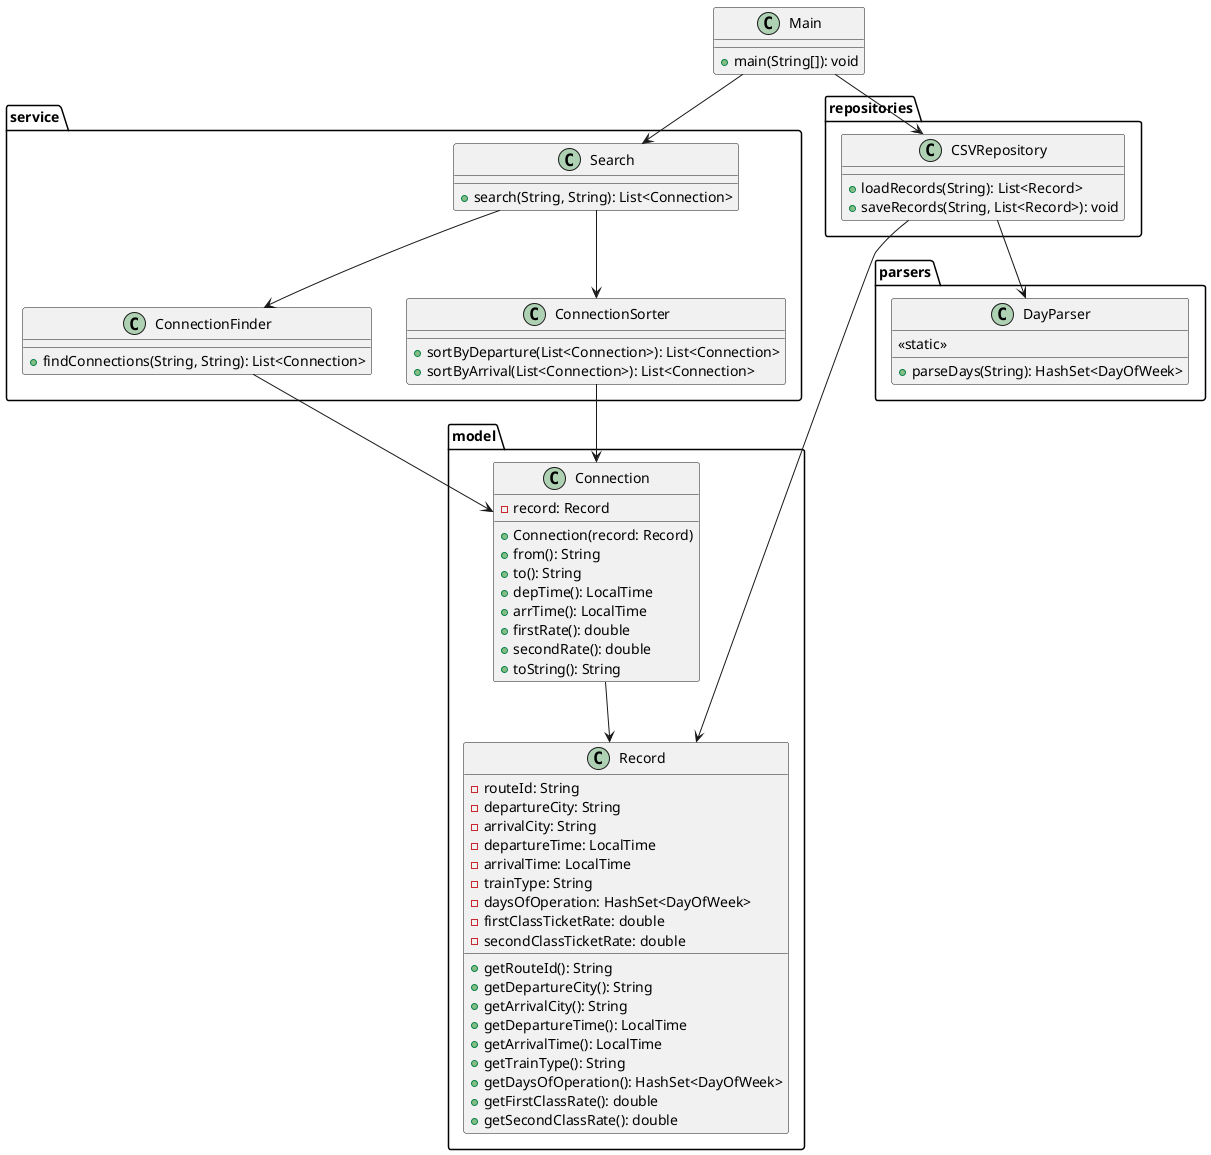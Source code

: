 @startuml

package model {
    class Record {
        - routeId: String
        - departureCity: String
        - arrivalCity: String
        - departureTime: LocalTime
        - arrivalTime: LocalTime
        - trainType: String
        - daysOfOperation: HashSet<DayOfWeek>
        - firstClassTicketRate: double
        - secondClassTicketRate: double
        + getRouteId(): String
        + getDepartureCity(): String
        + getArrivalCity(): String
        + getDepartureTime(): LocalTime
        + getArrivalTime(): LocalTime
        + getTrainType(): String
        + getDaysOfOperation(): HashSet<DayOfWeek>
        + getFirstClassRate(): double
        + getSecondClassRate(): double
    }
    class Connection {
        - record: Record
        + Connection(record: Record)
        + from(): String
        + to(): String
        + depTime(): LocalTime
        + arrTime(): LocalTime
        + firstRate(): double
        + secondRate(): double
        + toString(): String
    }
}

package parsers {
    class DayParser {
        + parseDays(String): HashSet<DayOfWeek>
        <<static>>
    }
}

package repositories {
    class CSVRepository {
        + loadRecords(String): List<Record>
        + saveRecords(String, List<Record>): void
    }
}

package service {
    class ConnectionFinder {
        + findConnections(String, String): List<Connection>
    }
    class ConnectionSorter {
        + sortByDeparture(List<Connection>): List<Connection>
        + sortByArrival(List<Connection>): List<Connection>
    }
    class Search {
        + search(String, String): List<Connection>
    }
}

class Main {
    + main(String[]): void
}

' Relationships
Main --> CSVRepository
Main --> Search
CSVRepository --> Record
Connection --> Record
ConnectionFinder --> Connection
ConnectionSorter --> Connection
Search --> ConnectionFinder
Search --> ConnectionSorter
CSVRepository --> DayParser

@enduml
